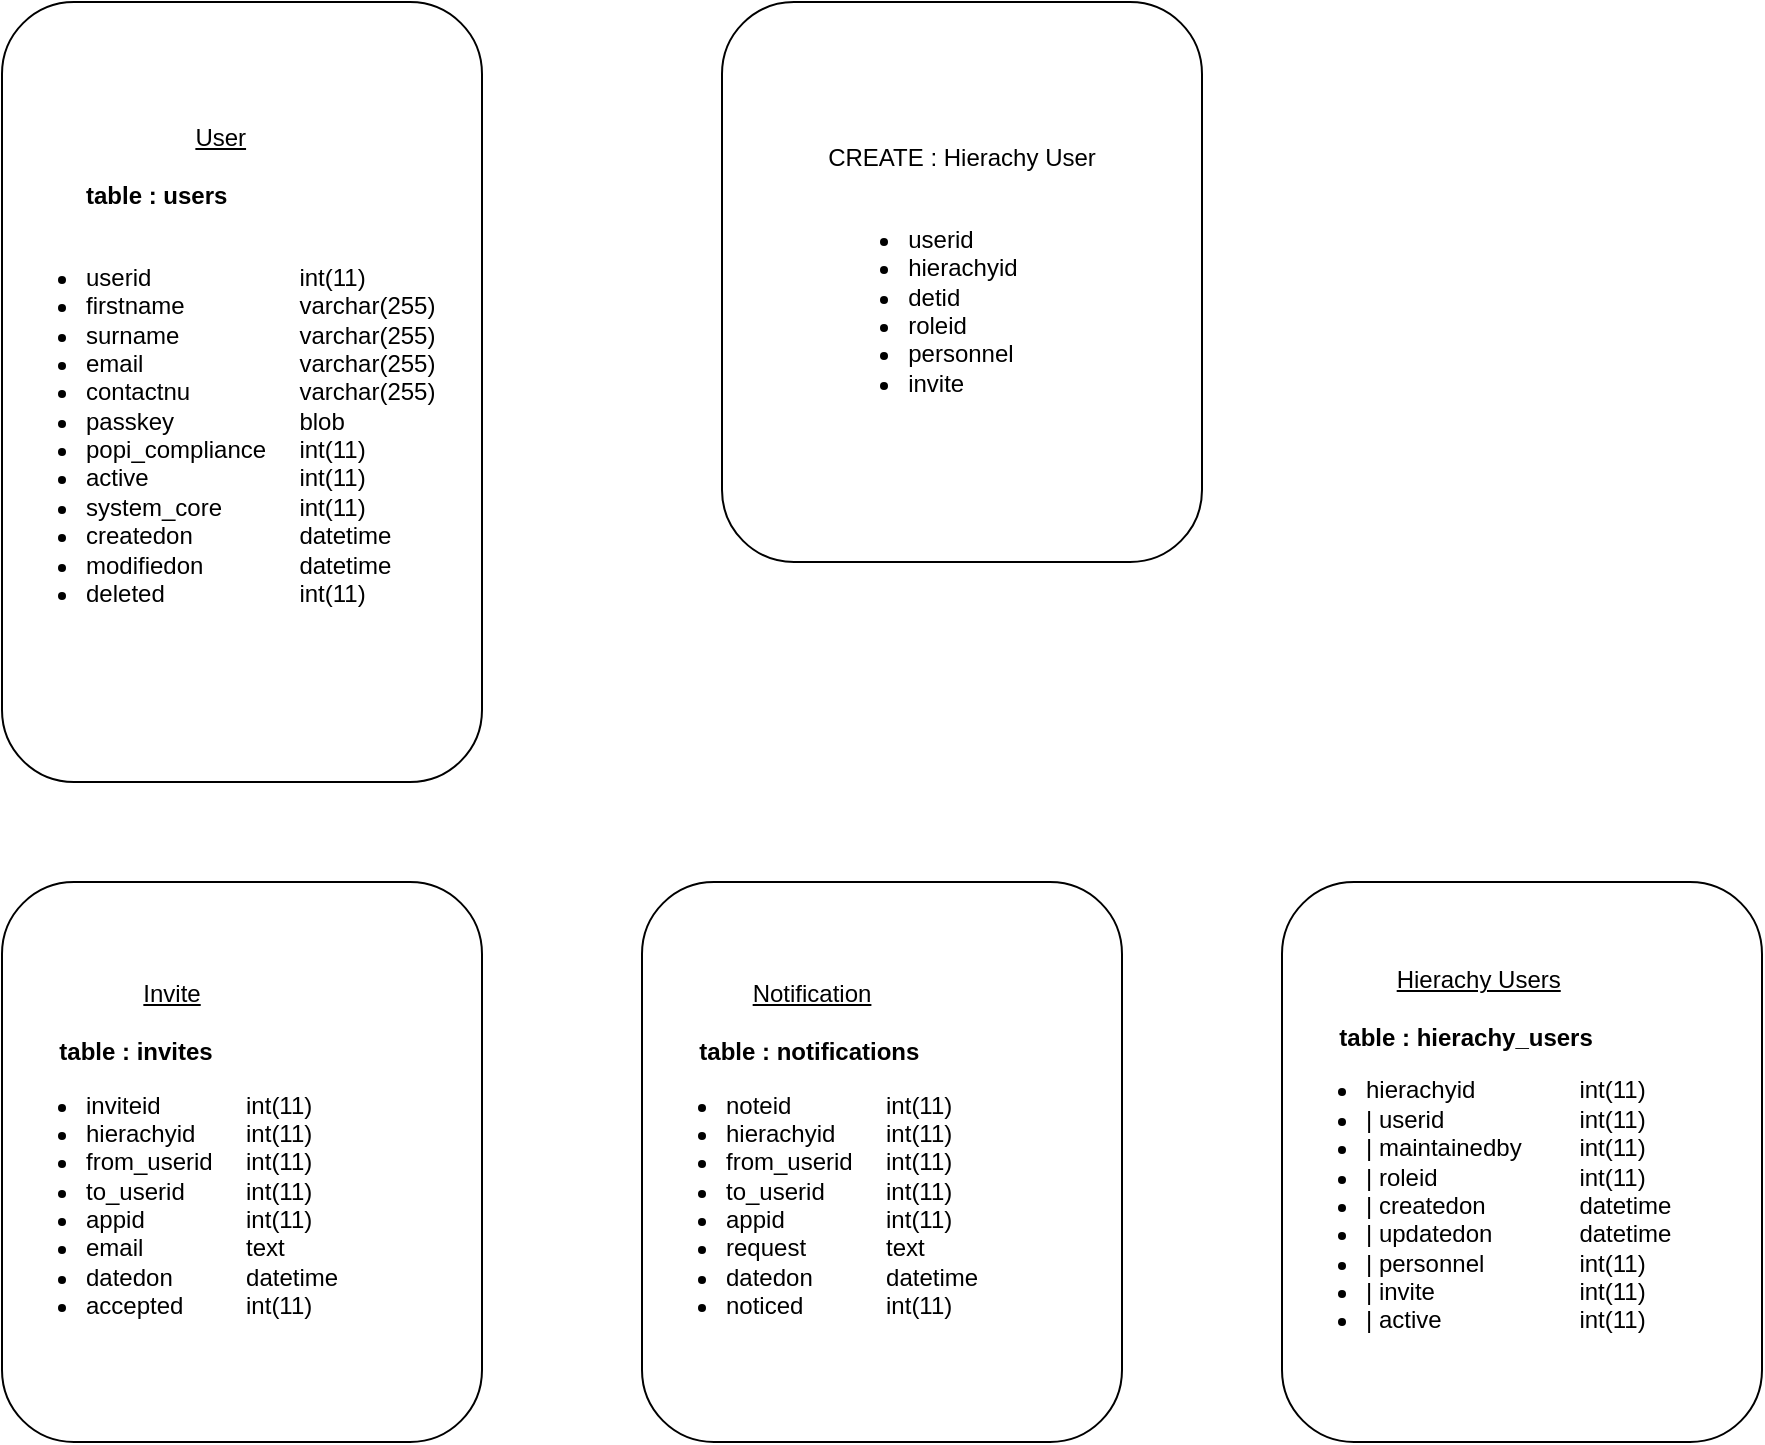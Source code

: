 <mxfile>
    <diagram id="tN9_V-DUFD7T969ZU5oM" name="Page-1">
        <mxGraphModel dx="820" dy="1630" grid="1" gridSize="10" guides="1" tooltips="1" connect="1" arrows="1" fold="1" page="1" pageScale="1" pageWidth="827" pageHeight="1169" math="0" shadow="0">
            <root>
                <mxCell id="0"/>
                <mxCell id="1" parent="0"/>
                <mxCell id="2" value="&lt;div style=&quot;text-align: center&quot;&gt;&lt;span&gt;&lt;u&gt;User&lt;/u&gt;&lt;/span&gt;&lt;/div&gt;&lt;div style=&quot;text-align: center&quot;&gt;&lt;span&gt;&lt;u&gt;&lt;br&gt;&lt;/u&gt;&lt;/span&gt;&lt;/div&gt;&lt;blockquote style=&quot;margin: 0 0 0 40px ; border: none ; padding: 0px&quot;&gt;&lt;div&gt;&lt;span&gt;&lt;b&gt;table : users&lt;/b&gt;&lt;/span&gt;&lt;/div&gt;&lt;/blockquote&gt;&lt;br&gt;&lt;div&gt;&lt;ul&gt;&lt;li&gt;userid&amp;nbsp; &amp;nbsp; &amp;nbsp; &amp;nbsp; &amp;nbsp; &lt;span style=&quot;white-space: pre&quot;&gt;&#9;&lt;span style=&quot;white-space: pre&quot;&gt;&#9;&lt;/span&gt;&lt;/span&gt;int(11)&amp;nbsp;&lt;/li&gt;&lt;li&gt;firstname&amp;nbsp; &amp;nbsp; &amp;nbsp; &lt;span style=&quot;white-space: pre&quot;&gt;&#9;&lt;span style=&quot;white-space: pre&quot;&gt;&#9;&lt;/span&gt;&lt;/span&gt;varchar(255)&lt;/li&gt;&lt;li&gt;surname&amp;nbsp; &amp;nbsp; &amp;nbsp; &amp;nbsp;&lt;span style=&quot;white-space: pre&quot;&gt;&#9;&lt;span style=&quot;white-space: pre&quot;&gt;&#9;&lt;/span&gt;&lt;/span&gt;varchar(255)&lt;/li&gt;&lt;li&gt;email&amp;nbsp; &amp;nbsp; &amp;nbsp; &amp;nbsp; &amp;nbsp; &amp;nbsp; &lt;span style=&quot;white-space: pre&quot;&gt;&#9;&lt;span style=&quot;white-space: pre&quot;&gt;&#9;&lt;/span&gt;&lt;/span&gt;varchar(255)&lt;/li&gt;&lt;li&gt;contactnu&amp;nbsp; &amp;nbsp; &amp;nbsp;&lt;span style=&quot;white-space: pre&quot;&gt;&#9;&lt;span style=&quot;white-space: pre&quot;&gt;&#9;&lt;/span&gt;&lt;/span&gt;varchar(255)&lt;/li&gt;&lt;li&gt;passkey&amp;nbsp; &amp;nbsp; &amp;nbsp; &amp;nbsp; &amp;nbsp;&lt;span style=&quot;white-space: pre&quot;&gt;&#9;&lt;/span&gt;&lt;span style=&quot;white-space: pre&quot;&gt;&#9;&lt;/span&gt;blob&lt;/li&gt;&lt;li&gt;popi_compliance &lt;span style=&quot;white-space: pre&quot;&gt;&#9;&lt;/span&gt;int(11)&lt;/li&gt;&lt;li&gt;active&amp;nbsp; &amp;nbsp; &amp;nbsp; &amp;nbsp; &amp;nbsp; &lt;span style=&quot;white-space: pre&quot;&gt;&#9;&lt;/span&gt;&lt;span style=&quot;white-space: pre&quot;&gt;&#9;&lt;/span&gt;int(11)&lt;/li&gt;&lt;li&gt;system_core&amp;nbsp; &amp;nbsp; &amp;nbsp;&lt;span style=&quot;white-space: pre&quot;&gt;&#9;&lt;/span&gt;int(11)&lt;/li&gt;&lt;li&gt;createdon&amp;nbsp; &amp;nbsp; &amp;nbsp; &amp;nbsp;&lt;span style=&quot;white-space: pre&quot;&gt;&#9;&lt;/span&gt;&lt;span style=&quot;white-space: pre&quot;&gt;&#9;&lt;/span&gt;datetime&lt;/li&gt;&lt;li&gt;modifiedon&amp;nbsp; &amp;nbsp; &amp;nbsp; &lt;span style=&quot;white-space: pre&quot;&gt;&#9;&lt;/span&gt;datetime&lt;/li&gt;&lt;li&gt;deleted&amp;nbsp; &amp;nbsp; &amp;nbsp; &amp;nbsp; &amp;nbsp;&lt;span style=&quot;white-space: pre&quot;&gt;&#9;&lt;/span&gt;&lt;span style=&quot;white-space: pre&quot;&gt;&#9;&lt;/span&gt;int(11)&lt;/li&gt;&lt;/ul&gt;&lt;/div&gt;&lt;div&gt;&lt;br&gt;&lt;/div&gt;" style="rounded=1;whiteSpace=wrap;html=1;align=left;" vertex="1" parent="1">
                    <mxGeometry x="40" y="-40" width="240" height="390" as="geometry"/>
                </mxCell>
                <mxCell id="3" value="&lt;div style=&quot;text-align: center&quot;&gt;&lt;u&gt;Invite&lt;/u&gt;&lt;br&gt;&lt;/div&gt;&lt;div style=&quot;text-align: center&quot;&gt;&lt;u&gt;&lt;br&gt;&lt;/u&gt;&lt;/div&gt;&lt;div&gt;&lt;b&gt;&lt;span style=&quot;white-space: pre&quot;&gt;&#9;&lt;/span&gt;table : invites&lt;/b&gt;&lt;br&gt;&lt;ul&gt;&lt;li&gt;inviteid&amp;nbsp; &amp;nbsp; &lt;span style=&quot;white-space: pre&quot;&gt;&#9;&lt;/span&gt;&lt;span style=&quot;white-space: pre&quot;&gt;&#9;&lt;/span&gt;int(11)&lt;/li&gt;&lt;li&gt;hierachyid&amp;nbsp; &lt;span style=&quot;white-space: pre&quot;&gt;&#9;&lt;/span&gt;int(11)&lt;/li&gt;&lt;li&gt;from_userid &lt;span style=&quot;white-space: pre&quot;&gt;&#9;&lt;/span&gt;int(11)&lt;/li&gt;&lt;li&gt;to_userid&amp;nbsp; &amp;nbsp;&lt;span style=&quot;white-space: pre&quot;&gt;&#9;&lt;/span&gt;int(11)&lt;/li&gt;&lt;li&gt;appid&amp;nbsp; &amp;nbsp; &amp;nbsp; &amp;nbsp;&lt;span style=&quot;white-space: pre&quot;&gt;&#9;&lt;/span&gt;int(11)&lt;/li&gt;&lt;li&gt;email&amp;nbsp; &amp;nbsp; &amp;nbsp; &amp;nbsp;&lt;span style=&quot;white-space: pre&quot;&gt;&#9;&lt;/span&gt;text&lt;/li&gt;&lt;li&gt;datedon&amp;nbsp; &amp;nbsp; &amp;nbsp;&lt;span style=&quot;white-space: pre&quot;&gt;&#9;&lt;/span&gt;datetime&lt;/li&gt;&lt;li&gt;accepted&amp;nbsp; &amp;nbsp; &lt;span style=&quot;white-space: pre&quot;&gt;&#9;&lt;/span&gt;int(11)&lt;/li&gt;&lt;/ul&gt;&lt;/div&gt;" style="rounded=1;whiteSpace=wrap;html=1;align=left;" vertex="1" parent="1">
                    <mxGeometry x="40" y="400" width="240" height="280" as="geometry"/>
                </mxCell>
                <mxCell id="4" value="&lt;div style=&quot;text-align: center&quot;&gt;&lt;u&gt;Notification&lt;/u&gt;&lt;br&gt;&lt;/div&gt;&lt;div style=&quot;text-align: center&quot;&gt;&lt;u&gt;&lt;br&gt;&lt;/u&gt;&lt;/div&gt;&lt;div&gt;&lt;b&gt;&lt;span style=&quot;white-space: pre&quot;&gt;&#9;&lt;/span&gt;table : notifications&lt;/b&gt;&lt;br&gt;&lt;ul&gt;&lt;li&gt;noteid&amp;nbsp; &amp;nbsp;&amp;nbsp;&lt;span style=&quot;white-space: pre&quot;&gt;&#9;&lt;/span&gt;&lt;span style=&quot;white-space: pre&quot;&gt;&#9;&lt;/span&gt;int(11)&lt;/li&gt;&lt;li&gt;hierachyid&amp;nbsp; &lt;span style=&quot;white-space: pre&quot;&gt;&#9;&lt;/span&gt;int(11)&lt;/li&gt;&lt;li&gt;from_userid &lt;span style=&quot;white-space: pre&quot;&gt;&#9;&lt;/span&gt;int(11)&lt;/li&gt;&lt;li&gt;to_userid&amp;nbsp; &amp;nbsp;&lt;span style=&quot;white-space: pre&quot;&gt;&#9;&lt;/span&gt;int(11)&lt;/li&gt;&lt;li&gt;appid&amp;nbsp; &amp;nbsp; &amp;nbsp; &amp;nbsp;&lt;span style=&quot;white-space: pre&quot;&gt;&#9;&lt;/span&gt;int(11)&lt;/li&gt;&lt;li&gt;request&amp;nbsp; &amp;nbsp; &amp;nbsp; &amp;nbsp;&lt;span style=&quot;white-space: pre&quot;&gt;&#9;&lt;/span&gt;text&lt;/li&gt;&lt;li&gt;datedon&amp;nbsp; &amp;nbsp; &amp;nbsp;&lt;span style=&quot;white-space: pre&quot;&gt;&#9;&lt;/span&gt;datetime&lt;/li&gt;&lt;li&gt;noticed&amp;nbsp; &amp;nbsp;&amp;nbsp;&lt;span style=&quot;white-space: pre&quot;&gt;&#9;&lt;/span&gt;int(11)&lt;/li&gt;&lt;/ul&gt;&lt;/div&gt;" style="rounded=1;whiteSpace=wrap;html=1;align=left;" vertex="1" parent="1">
                    <mxGeometry x="360" y="400" width="240" height="280" as="geometry"/>
                </mxCell>
                <mxCell id="5" value="&lt;div style=&quot;text-align: center&quot;&gt;&lt;u&gt;Hierachy Users&lt;/u&gt;&lt;br&gt;&lt;/div&gt;&lt;div style=&quot;text-align: center&quot;&gt;&lt;u&gt;&lt;br&gt;&lt;/u&gt;&lt;/div&gt;&lt;div&gt;&lt;b&gt;&lt;span&gt;&#9;&lt;/span&gt;&lt;span style=&quot;white-space: pre&quot;&gt;&#9;&lt;/span&gt;table : hierachy_users&lt;/b&gt;&lt;ul&gt;&lt;li&gt;hierachyid&amp;nbsp; &amp;nbsp;&lt;span style=&quot;white-space: pre&quot;&gt;&#9;&lt;/span&gt;&lt;span style=&quot;white-space: pre&quot;&gt;&#9;&lt;/span&gt;int(11)&lt;/li&gt;&lt;li&gt;| userid&amp;nbsp; &amp;nbsp; &amp;nbsp; &amp;nbsp;&lt;span style=&quot;white-space: pre&quot;&gt;&#9;&lt;/span&gt;&lt;span style=&quot;white-space: pre&quot;&gt;&#9;&lt;/span&gt;int(11)&lt;/li&gt;&lt;li&gt;| maintainedby &lt;span style=&quot;white-space: pre&quot;&gt;&#9;&lt;/span&gt;int(11)&lt;/li&gt;&lt;li&gt;| roleid&amp;nbsp; &amp;nbsp; &amp;nbsp; &amp;nbsp;&lt;span style=&quot;white-space: pre&quot;&gt;&#9;&lt;/span&gt;&lt;span style=&quot;white-space: pre&quot;&gt;&#9;&lt;/span&gt;int(11)&lt;/li&gt;&lt;li&gt;| createdon&amp;nbsp; &amp;nbsp; &lt;span style=&quot;white-space: pre&quot;&gt;&#9;&lt;/span&gt;&lt;span style=&quot;white-space: pre&quot;&gt;&#9;&lt;/span&gt;datetime&lt;/li&gt;&lt;li&gt;| updatedon&amp;nbsp; &amp;nbsp; &lt;span style=&quot;white-space: pre&quot;&gt;&#9;&lt;/span&gt;&lt;span style=&quot;white-space: pre&quot;&gt;&#9;&lt;/span&gt;datetime&lt;/li&gt;&lt;li&gt;| personnel&amp;nbsp; &amp;nbsp; &lt;span style=&quot;white-space: pre&quot;&gt;&#9;&lt;/span&gt;&lt;span style=&quot;white-space: pre&quot;&gt;&#9;&lt;/span&gt;int(11)&lt;/li&gt;&lt;li&gt;| invite&amp;nbsp; &amp;nbsp; &amp;nbsp; &amp;nbsp;&lt;span style=&quot;white-space: pre&quot;&gt;&#9;&lt;/span&gt;&lt;span style=&quot;white-space: pre&quot;&gt;&#9;&lt;/span&gt;int(11)&lt;/li&gt;&lt;li&gt;| active&amp;nbsp; &amp;nbsp; &amp;nbsp; &amp;nbsp;&lt;span style=&quot;white-space: pre&quot;&gt;&#9;&lt;/span&gt;&lt;span style=&quot;white-space: pre&quot;&gt;&#9;&lt;/span&gt;int(11)&lt;/li&gt;&lt;/ul&gt;&lt;/div&gt;" style="rounded=1;whiteSpace=wrap;html=1;align=left;" vertex="1" parent="1">
                    <mxGeometry x="680" y="400" width="240" height="280" as="geometry"/>
                </mxCell>
                <mxCell id="6" value="CREATE : Hierachy User&lt;br&gt;&lt;br&gt;&lt;ul&gt;&lt;li style=&quot;text-align: left&quot;&gt;userid&lt;/li&gt;&lt;li style=&quot;text-align: left&quot;&gt;hierachyid&lt;/li&gt;&lt;li style=&quot;text-align: left&quot;&gt;detid&lt;/li&gt;&lt;li style=&quot;text-align: left&quot;&gt;roleid&lt;/li&gt;&lt;li style=&quot;text-align: left&quot;&gt;personnel&lt;/li&gt;&lt;li style=&quot;text-align: left&quot;&gt;invite&lt;/li&gt;&lt;/ul&gt;" style="rounded=1;whiteSpace=wrap;html=1;" vertex="1" parent="1">
                    <mxGeometry x="400" y="-40" width="240" height="280" as="geometry"/>
                </mxCell>
            </root>
        </mxGraphModel>
    </diagram>
</mxfile>